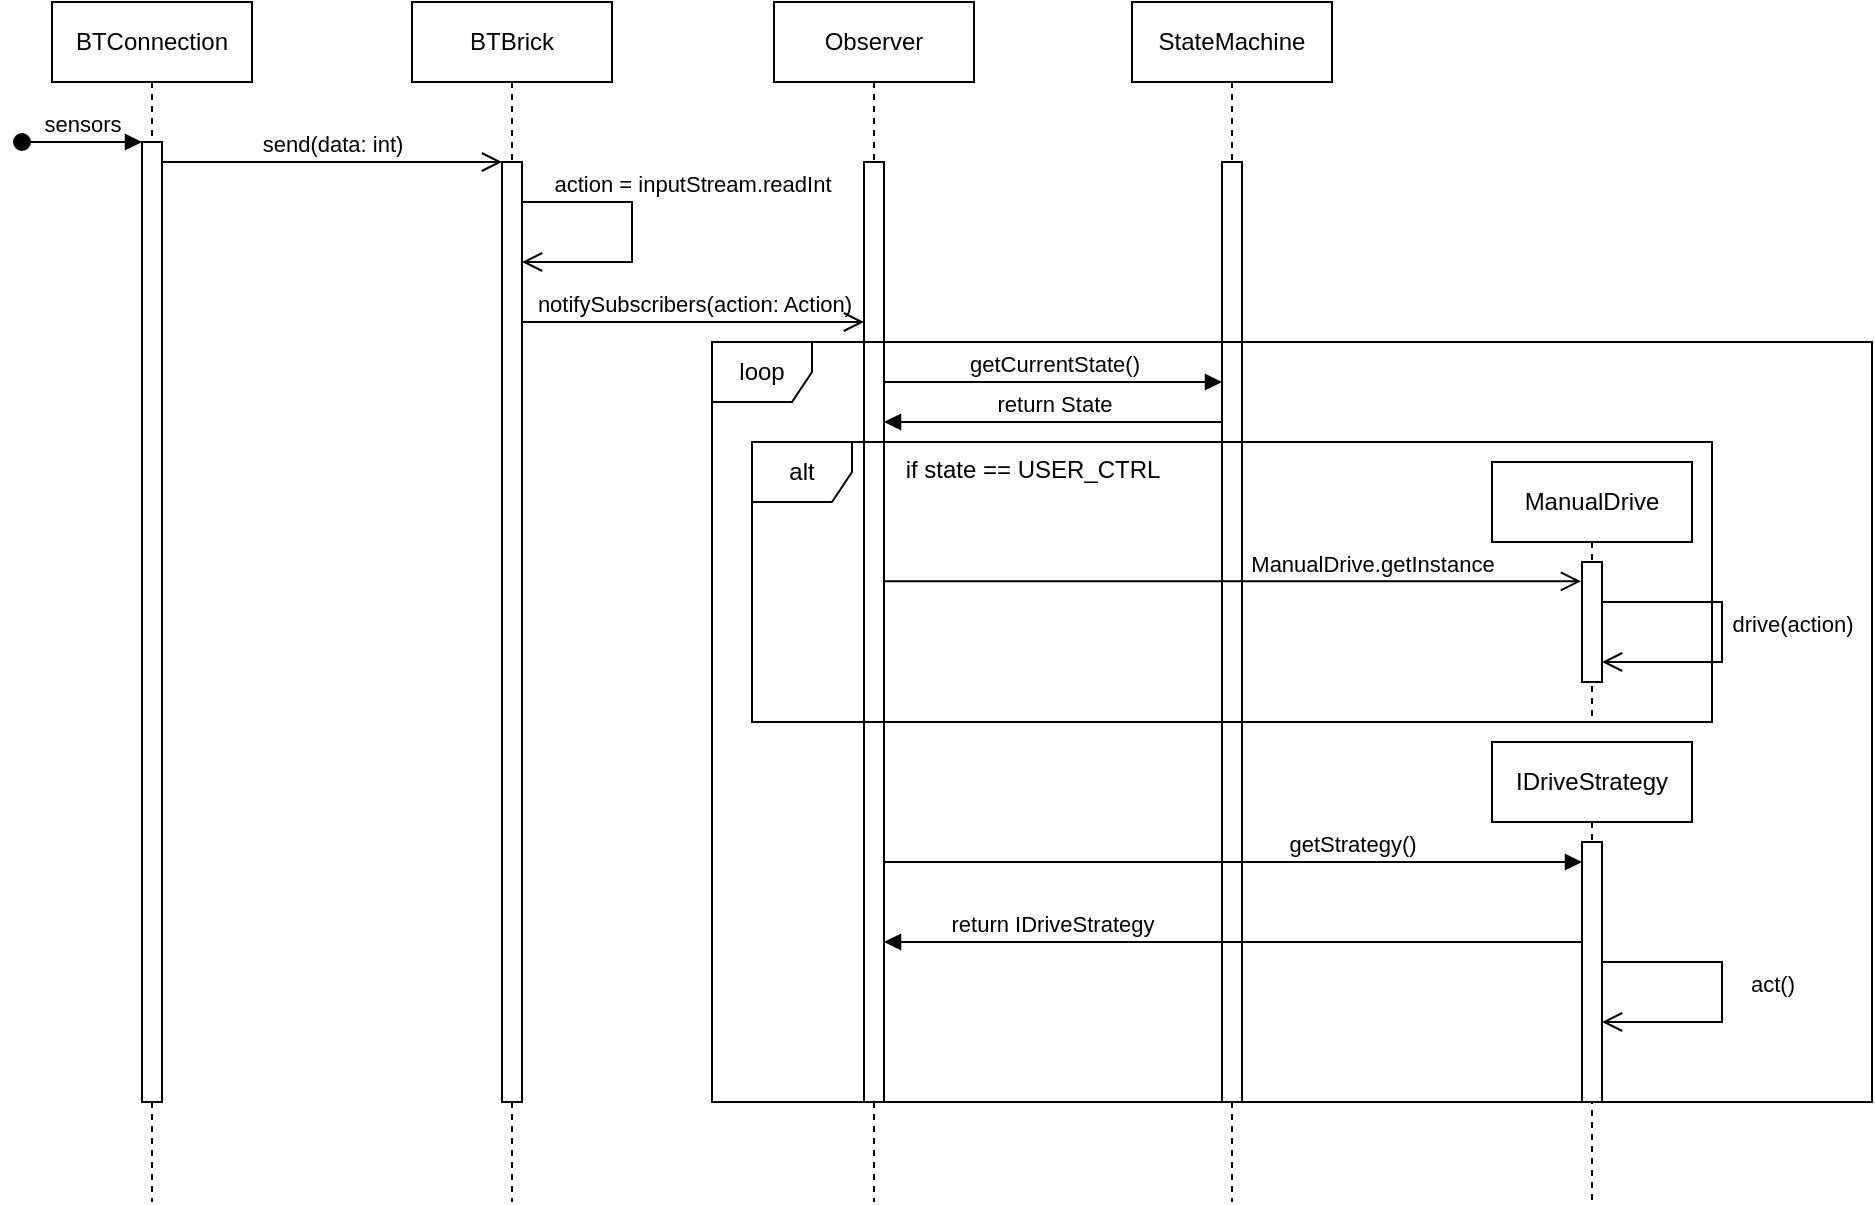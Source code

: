 <mxfile version="24.2.5" type="device">
  <diagram name="Page-1" id="2YBvvXClWsGukQMizWep">
    <mxGraphModel dx="1304" dy="825" grid="1" gridSize="10" guides="1" tooltips="1" connect="1" arrows="1" fold="1" page="1" pageScale="1" pageWidth="827" pageHeight="1169" math="0" shadow="0">
      <root>
        <mxCell id="0" />
        <mxCell id="1" parent="0" />
        <mxCell id="aM9ryv3xv72pqoxQDRHE-1" value="BTConnection" style="shape=umlLifeline;perimeter=lifelinePerimeter;whiteSpace=wrap;html=1;container=0;dropTarget=0;collapsible=0;recursiveResize=0;outlineConnect=0;portConstraint=eastwest;newEdgeStyle={&quot;edgeStyle&quot;:&quot;elbowEdgeStyle&quot;,&quot;elbow&quot;:&quot;vertical&quot;,&quot;curved&quot;:0,&quot;rounded&quot;:0};" parent="1" vertex="1">
          <mxGeometry x="30" y="30" width="100" height="600" as="geometry" />
        </mxCell>
        <mxCell id="aM9ryv3xv72pqoxQDRHE-2" value="" style="html=1;points=[];perimeter=orthogonalPerimeter;outlineConnect=0;targetShapes=umlLifeline;portConstraint=eastwest;newEdgeStyle={&quot;edgeStyle&quot;:&quot;elbowEdgeStyle&quot;,&quot;elbow&quot;:&quot;vertical&quot;,&quot;curved&quot;:0,&quot;rounded&quot;:0};" parent="aM9ryv3xv72pqoxQDRHE-1" vertex="1">
          <mxGeometry x="45" y="70" width="10" height="480" as="geometry" />
        </mxCell>
        <mxCell id="aM9ryv3xv72pqoxQDRHE-3" value="sensors" style="html=1;verticalAlign=bottom;startArrow=oval;endArrow=block;startSize=8;edgeStyle=elbowEdgeStyle;elbow=vertical;curved=0;rounded=0;" parent="aM9ryv3xv72pqoxQDRHE-1" target="aM9ryv3xv72pqoxQDRHE-2" edge="1">
          <mxGeometry relative="1" as="geometry">
            <mxPoint x="-15" y="70" as="sourcePoint" />
          </mxGeometry>
        </mxCell>
        <mxCell id="aM9ryv3xv72pqoxQDRHE-5" value="BTBrick" style="shape=umlLifeline;perimeter=lifelinePerimeter;whiteSpace=wrap;html=1;container=0;dropTarget=0;collapsible=0;recursiveResize=0;outlineConnect=0;portConstraint=eastwest;newEdgeStyle={&quot;edgeStyle&quot;:&quot;elbowEdgeStyle&quot;,&quot;elbow&quot;:&quot;vertical&quot;,&quot;curved&quot;:0,&quot;rounded&quot;:0};" parent="1" vertex="1">
          <mxGeometry x="210" y="30" width="100" height="600" as="geometry" />
        </mxCell>
        <mxCell id="aM9ryv3xv72pqoxQDRHE-6" value="" style="html=1;points=[];perimeter=orthogonalPerimeter;outlineConnect=0;targetShapes=umlLifeline;portConstraint=eastwest;newEdgeStyle={&quot;edgeStyle&quot;:&quot;elbowEdgeStyle&quot;,&quot;elbow&quot;:&quot;vertical&quot;,&quot;curved&quot;:0,&quot;rounded&quot;:0};" parent="aM9ryv3xv72pqoxQDRHE-5" vertex="1">
          <mxGeometry x="45" y="80" width="10" height="470" as="geometry" />
        </mxCell>
        <mxCell id="VgHauEdf2M3hdAsd8EfK-9" value="Observer" style="shape=umlLifeline;perimeter=lifelinePerimeter;whiteSpace=wrap;html=1;container=0;dropTarget=0;collapsible=0;recursiveResize=0;outlineConnect=0;portConstraint=eastwest;newEdgeStyle={&quot;edgeStyle&quot;:&quot;elbowEdgeStyle&quot;,&quot;elbow&quot;:&quot;vertical&quot;,&quot;curved&quot;:0,&quot;rounded&quot;:0};" vertex="1" parent="1">
          <mxGeometry x="391" y="30" width="100" height="600" as="geometry" />
        </mxCell>
        <mxCell id="VgHauEdf2M3hdAsd8EfK-10" value="" style="html=1;points=[];perimeter=orthogonalPerimeter;outlineConnect=0;targetShapes=umlLifeline;portConstraint=eastwest;newEdgeStyle={&quot;edgeStyle&quot;:&quot;elbowEdgeStyle&quot;,&quot;elbow&quot;:&quot;vertical&quot;,&quot;curved&quot;:0,&quot;rounded&quot;:0};" vertex="1" parent="VgHauEdf2M3hdAsd8EfK-9">
          <mxGeometry x="45" y="80" width="10" height="470" as="geometry" />
        </mxCell>
        <mxCell id="VgHauEdf2M3hdAsd8EfK-11" value="StateMachine" style="shape=umlLifeline;perimeter=lifelinePerimeter;whiteSpace=wrap;html=1;container=0;dropTarget=0;collapsible=0;recursiveResize=0;outlineConnect=0;portConstraint=eastwest;newEdgeStyle={&quot;edgeStyle&quot;:&quot;elbowEdgeStyle&quot;,&quot;elbow&quot;:&quot;vertical&quot;,&quot;curved&quot;:0,&quot;rounded&quot;:0};" vertex="1" parent="1">
          <mxGeometry x="570" y="30" width="100" height="600" as="geometry" />
        </mxCell>
        <mxCell id="VgHauEdf2M3hdAsd8EfK-12" value="" style="html=1;points=[];perimeter=orthogonalPerimeter;outlineConnect=0;targetShapes=umlLifeline;portConstraint=eastwest;newEdgeStyle={&quot;edgeStyle&quot;:&quot;elbowEdgeStyle&quot;,&quot;elbow&quot;:&quot;vertical&quot;,&quot;curved&quot;:0,&quot;rounded&quot;:0};" vertex="1" parent="VgHauEdf2M3hdAsd8EfK-11">
          <mxGeometry x="45" y="80" width="10" height="470" as="geometry" />
        </mxCell>
        <mxCell id="VgHauEdf2M3hdAsd8EfK-23" value="send(data: int)" style="endArrow=open;startArrow=none;endFill=0;startFill=0;endSize=8;html=1;verticalAlign=bottom;labelBackgroundColor=none;strokeWidth=1;rounded=0;" edge="1" parent="1" source="aM9ryv3xv72pqoxQDRHE-2" target="aM9ryv3xv72pqoxQDRHE-6">
          <mxGeometry width="160" relative="1" as="geometry">
            <mxPoint x="260" y="210" as="sourcePoint" />
            <mxPoint x="250" y="210" as="targetPoint" />
            <Array as="points">
              <mxPoint x="170" y="110" />
            </Array>
          </mxGeometry>
        </mxCell>
        <mxCell id="VgHauEdf2M3hdAsd8EfK-24" value="notifySubscribers(action: Action)" style="endArrow=open;startArrow=none;endFill=0;startFill=0;endSize=8;html=1;verticalAlign=bottom;labelBackgroundColor=none;strokeWidth=1;rounded=0;" edge="1" parent="1" source="aM9ryv3xv72pqoxQDRHE-6" target="VgHauEdf2M3hdAsd8EfK-10">
          <mxGeometry width="160" relative="1" as="geometry">
            <mxPoint x="270" y="130" as="sourcePoint" />
            <mxPoint x="430" y="130" as="targetPoint" />
            <Array as="points">
              <mxPoint x="350" y="190" />
            </Array>
          </mxGeometry>
        </mxCell>
        <mxCell id="VgHauEdf2M3hdAsd8EfK-26" value="action = inputStream.readInt" style="endArrow=open;startArrow=none;endFill=0;startFill=0;endSize=8;html=1;verticalAlign=bottom;labelBackgroundColor=none;strokeWidth=1;rounded=0;" edge="1" parent="1" target="aM9ryv3xv72pqoxQDRHE-6">
          <mxGeometry x="-0.214" y="30" width="160" relative="1" as="geometry">
            <mxPoint x="265" y="130" as="sourcePoint" />
            <mxPoint x="320" y="180" as="targetPoint" />
            <Array as="points">
              <mxPoint x="290" y="130" />
              <mxPoint x="320" y="130" />
              <mxPoint x="320" y="160" />
            </Array>
            <mxPoint as="offset" />
          </mxGeometry>
        </mxCell>
        <mxCell id="VgHauEdf2M3hdAsd8EfK-28" value="alt" style="shape=umlFrame;whiteSpace=wrap;html=1;pointerEvents=0;recursiveResize=0;container=1;collapsible=0;width=50;" vertex="1" parent="1">
          <mxGeometry x="380" y="250" width="480" height="140" as="geometry" />
        </mxCell>
        <mxCell id="VgHauEdf2M3hdAsd8EfK-29" value="if state == USER_CTRL" style="text;align=center;html=1;" vertex="1" parent="VgHauEdf2M3hdAsd8EfK-28">
          <mxGeometry width="100" height="20" relative="1" as="geometry">
            <mxPoint x="90" as="offset" />
          </mxGeometry>
        </mxCell>
        <mxCell id="VgHauEdf2M3hdAsd8EfK-34" value="ManualDrive" style="shape=umlLifeline;perimeter=lifelinePerimeter;whiteSpace=wrap;html=1;container=0;dropTarget=0;collapsible=0;recursiveResize=0;outlineConnect=0;portConstraint=eastwest;newEdgeStyle={&quot;edgeStyle&quot;:&quot;elbowEdgeStyle&quot;,&quot;elbow&quot;:&quot;vertical&quot;,&quot;curved&quot;:0,&quot;rounded&quot;:0};" vertex="1" parent="VgHauEdf2M3hdAsd8EfK-28">
          <mxGeometry x="370" y="10" width="100" height="130" as="geometry" />
        </mxCell>
        <mxCell id="VgHauEdf2M3hdAsd8EfK-35" value="" style="html=1;points=[];perimeter=orthogonalPerimeter;outlineConnect=0;targetShapes=umlLifeline;portConstraint=eastwest;newEdgeStyle={&quot;edgeStyle&quot;:&quot;elbowEdgeStyle&quot;,&quot;elbow&quot;:&quot;vertical&quot;,&quot;curved&quot;:0,&quot;rounded&quot;:0};" vertex="1" parent="VgHauEdf2M3hdAsd8EfK-34">
          <mxGeometry x="45" y="50" width="10" height="60" as="geometry" />
        </mxCell>
        <mxCell id="VgHauEdf2M3hdAsd8EfK-37" value="drive(action)" style="endArrow=open;startArrow=none;endFill=0;startFill=0;endSize=8;html=1;verticalAlign=bottom;labelBackgroundColor=none;strokeWidth=1;rounded=0;" edge="1" parent="VgHauEdf2M3hdAsd8EfK-34" source="VgHauEdf2M3hdAsd8EfK-35" target="VgHauEdf2M3hdAsd8EfK-35">
          <mxGeometry x="0.067" y="35" width="160" relative="1" as="geometry">
            <mxPoint x="60" y="70" as="sourcePoint" />
            <mxPoint x="60" y="100" as="targetPoint" />
            <Array as="points">
              <mxPoint x="85" y="70" />
              <mxPoint x="115" y="70" />
              <mxPoint x="115" y="100" />
            </Array>
            <mxPoint as="offset" />
          </mxGeometry>
        </mxCell>
        <mxCell id="VgHauEdf2M3hdAsd8EfK-36" value="ManualDrive.getInstance" style="endArrow=open;startArrow=none;endFill=0;startFill=0;endSize=8;html=1;verticalAlign=bottom;labelBackgroundColor=none;strokeWidth=1;rounded=0;" edge="1" parent="VgHauEdf2M3hdAsd8EfK-28">
          <mxGeometry x="0.398" width="160" relative="1" as="geometry">
            <mxPoint x="65.5" y="69.66" as="sourcePoint" />
            <mxPoint x="414.5" y="69.66" as="targetPoint" />
            <Array as="points">
              <mxPoint x="154.5" y="69.66" />
            </Array>
            <mxPoint as="offset" />
          </mxGeometry>
        </mxCell>
        <mxCell id="VgHauEdf2M3hdAsd8EfK-30" value="getCurrentState()" style="html=1;verticalAlign=bottom;endArrow=block;edgeStyle=elbowEdgeStyle;elbow=vertical;curved=0;rounded=0;" edge="1" parent="1">
          <mxGeometry relative="1" as="geometry">
            <mxPoint x="446" y="220" as="sourcePoint" />
            <Array as="points">
              <mxPoint x="530.5" y="220" />
            </Array>
            <mxPoint x="615" y="220" as="targetPoint" />
          </mxGeometry>
        </mxCell>
        <mxCell id="VgHauEdf2M3hdAsd8EfK-31" value="return State" style="html=1;verticalAlign=bottom;endArrow=block;edgeStyle=elbowEdgeStyle;elbow=vertical;curved=0;rounded=0;" edge="1" parent="1">
          <mxGeometry relative="1" as="geometry">
            <mxPoint x="615.0" y="240" as="sourcePoint" />
            <Array as="points">
              <mxPoint x="540" y="240" />
            </Array>
            <mxPoint x="446" y="240" as="targetPoint" />
          </mxGeometry>
        </mxCell>
        <mxCell id="VgHauEdf2M3hdAsd8EfK-44" value="loop" style="shape=umlFrame;whiteSpace=wrap;html=1;pointerEvents=0;recursiveResize=0;container=1;collapsible=0;width=50;" vertex="1" parent="1">
          <mxGeometry x="360" y="200" width="580" height="380" as="geometry" />
        </mxCell>
        <mxCell id="VgHauEdf2M3hdAsd8EfK-48" value="IDriveStrategy" style="shape=umlLifeline;perimeter=lifelinePerimeter;whiteSpace=wrap;html=1;container=0;dropTarget=0;collapsible=0;recursiveResize=0;outlineConnect=0;portConstraint=eastwest;newEdgeStyle={&quot;edgeStyle&quot;:&quot;elbowEdgeStyle&quot;,&quot;elbow&quot;:&quot;vertical&quot;,&quot;curved&quot;:0,&quot;rounded&quot;:0};" vertex="1" parent="1">
          <mxGeometry x="750" y="400" width="100" height="230" as="geometry" />
        </mxCell>
        <mxCell id="VgHauEdf2M3hdAsd8EfK-49" value="" style="html=1;points=[];perimeter=orthogonalPerimeter;outlineConnect=0;targetShapes=umlLifeline;portConstraint=eastwest;newEdgeStyle={&quot;edgeStyle&quot;:&quot;elbowEdgeStyle&quot;,&quot;elbow&quot;:&quot;vertical&quot;,&quot;curved&quot;:0,&quot;rounded&quot;:0};" vertex="1" parent="VgHauEdf2M3hdAsd8EfK-48">
          <mxGeometry x="45" y="50" width="10" height="130" as="geometry" />
        </mxCell>
        <mxCell id="VgHauEdf2M3hdAsd8EfK-53" value="act()" style="endArrow=open;startArrow=none;endFill=0;startFill=0;endSize=8;html=1;verticalAlign=bottom;labelBackgroundColor=none;strokeWidth=1;rounded=0;" edge="1" parent="VgHauEdf2M3hdAsd8EfK-48" source="VgHauEdf2M3hdAsd8EfK-49" target="VgHauEdf2M3hdAsd8EfK-49">
          <mxGeometry x="0.067" y="25" width="160" relative="1" as="geometry">
            <mxPoint x="60" y="110" as="sourcePoint" />
            <mxPoint x="60" y="140" as="targetPoint" />
            <Array as="points">
              <mxPoint x="85" y="110" />
              <mxPoint x="115" y="110" />
              <mxPoint x="115" y="140" />
            </Array>
            <mxPoint as="offset" />
          </mxGeometry>
        </mxCell>
        <mxCell id="VgHauEdf2M3hdAsd8EfK-50" value="getStrategy()" style="html=1;verticalAlign=bottom;endArrow=block;edgeStyle=elbowEdgeStyle;elbow=vertical;curved=0;rounded=0;" edge="1" parent="1" source="VgHauEdf2M3hdAsd8EfK-10" target="VgHauEdf2M3hdAsd8EfK-49">
          <mxGeometry x="0.341" relative="1" as="geometry">
            <mxPoint x="450" y="460" as="sourcePoint" />
            <Array as="points">
              <mxPoint x="535" y="460" />
            </Array>
            <mxPoint x="620" y="460" as="targetPoint" />
            <mxPoint as="offset" />
          </mxGeometry>
        </mxCell>
        <mxCell id="VgHauEdf2M3hdAsd8EfK-51" value="return IDriveStrategy" style="html=1;verticalAlign=bottom;endArrow=block;edgeStyle=elbowEdgeStyle;elbow=vertical;curved=0;rounded=0;" edge="1" parent="1" source="VgHauEdf2M3hdAsd8EfK-49" target="VgHauEdf2M3hdAsd8EfK-10">
          <mxGeometry x="0.519" relative="1" as="geometry">
            <mxPoint x="615" y="500" as="sourcePoint" />
            <Array as="points">
              <mxPoint x="540" y="500" />
            </Array>
            <mxPoint x="450" y="500" as="targetPoint" />
            <mxPoint as="offset" />
          </mxGeometry>
        </mxCell>
      </root>
    </mxGraphModel>
  </diagram>
</mxfile>
